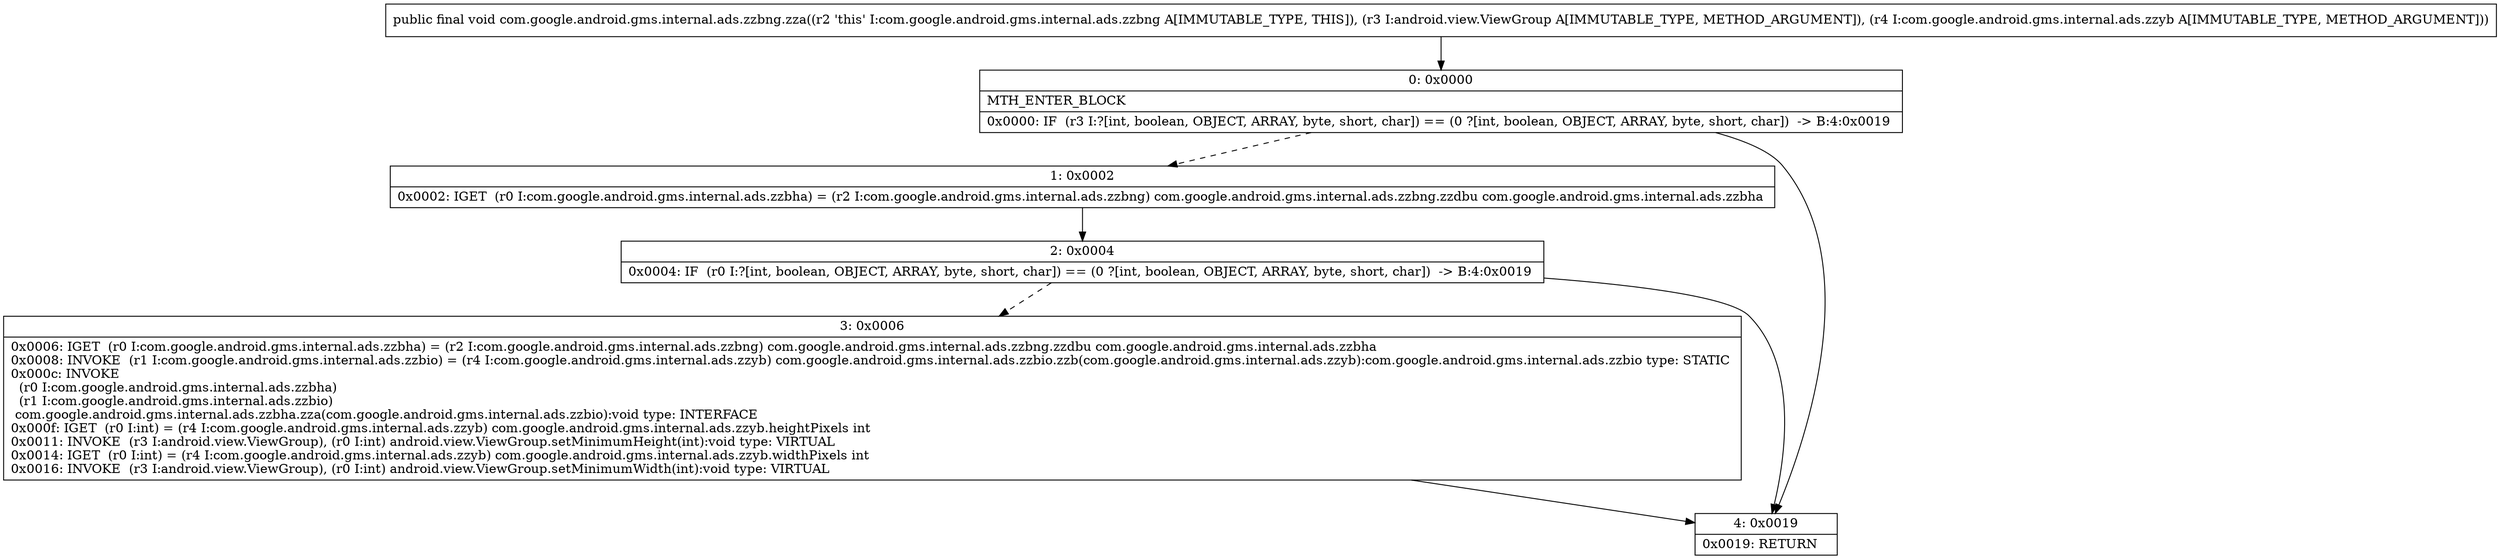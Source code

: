digraph "CFG forcom.google.android.gms.internal.ads.zzbng.zza(Landroid\/view\/ViewGroup;Lcom\/google\/android\/gms\/internal\/ads\/zzyb;)V" {
Node_0 [shape=record,label="{0\:\ 0x0000|MTH_ENTER_BLOCK\l|0x0000: IF  (r3 I:?[int, boolean, OBJECT, ARRAY, byte, short, char]) == (0 ?[int, boolean, OBJECT, ARRAY, byte, short, char])  \-\> B:4:0x0019 \l}"];
Node_1 [shape=record,label="{1\:\ 0x0002|0x0002: IGET  (r0 I:com.google.android.gms.internal.ads.zzbha) = (r2 I:com.google.android.gms.internal.ads.zzbng) com.google.android.gms.internal.ads.zzbng.zzdbu com.google.android.gms.internal.ads.zzbha \l}"];
Node_2 [shape=record,label="{2\:\ 0x0004|0x0004: IF  (r0 I:?[int, boolean, OBJECT, ARRAY, byte, short, char]) == (0 ?[int, boolean, OBJECT, ARRAY, byte, short, char])  \-\> B:4:0x0019 \l}"];
Node_3 [shape=record,label="{3\:\ 0x0006|0x0006: IGET  (r0 I:com.google.android.gms.internal.ads.zzbha) = (r2 I:com.google.android.gms.internal.ads.zzbng) com.google.android.gms.internal.ads.zzbng.zzdbu com.google.android.gms.internal.ads.zzbha \l0x0008: INVOKE  (r1 I:com.google.android.gms.internal.ads.zzbio) = (r4 I:com.google.android.gms.internal.ads.zzyb) com.google.android.gms.internal.ads.zzbio.zzb(com.google.android.gms.internal.ads.zzyb):com.google.android.gms.internal.ads.zzbio type: STATIC \l0x000c: INVOKE  \l  (r0 I:com.google.android.gms.internal.ads.zzbha)\l  (r1 I:com.google.android.gms.internal.ads.zzbio)\l com.google.android.gms.internal.ads.zzbha.zza(com.google.android.gms.internal.ads.zzbio):void type: INTERFACE \l0x000f: IGET  (r0 I:int) = (r4 I:com.google.android.gms.internal.ads.zzyb) com.google.android.gms.internal.ads.zzyb.heightPixels int \l0x0011: INVOKE  (r3 I:android.view.ViewGroup), (r0 I:int) android.view.ViewGroup.setMinimumHeight(int):void type: VIRTUAL \l0x0014: IGET  (r0 I:int) = (r4 I:com.google.android.gms.internal.ads.zzyb) com.google.android.gms.internal.ads.zzyb.widthPixels int \l0x0016: INVOKE  (r3 I:android.view.ViewGroup), (r0 I:int) android.view.ViewGroup.setMinimumWidth(int):void type: VIRTUAL \l}"];
Node_4 [shape=record,label="{4\:\ 0x0019|0x0019: RETURN   \l}"];
MethodNode[shape=record,label="{public final void com.google.android.gms.internal.ads.zzbng.zza((r2 'this' I:com.google.android.gms.internal.ads.zzbng A[IMMUTABLE_TYPE, THIS]), (r3 I:android.view.ViewGroup A[IMMUTABLE_TYPE, METHOD_ARGUMENT]), (r4 I:com.google.android.gms.internal.ads.zzyb A[IMMUTABLE_TYPE, METHOD_ARGUMENT])) }"];
MethodNode -> Node_0;
Node_0 -> Node_1[style=dashed];
Node_0 -> Node_4;
Node_1 -> Node_2;
Node_2 -> Node_3[style=dashed];
Node_2 -> Node_4;
Node_3 -> Node_4;
}


